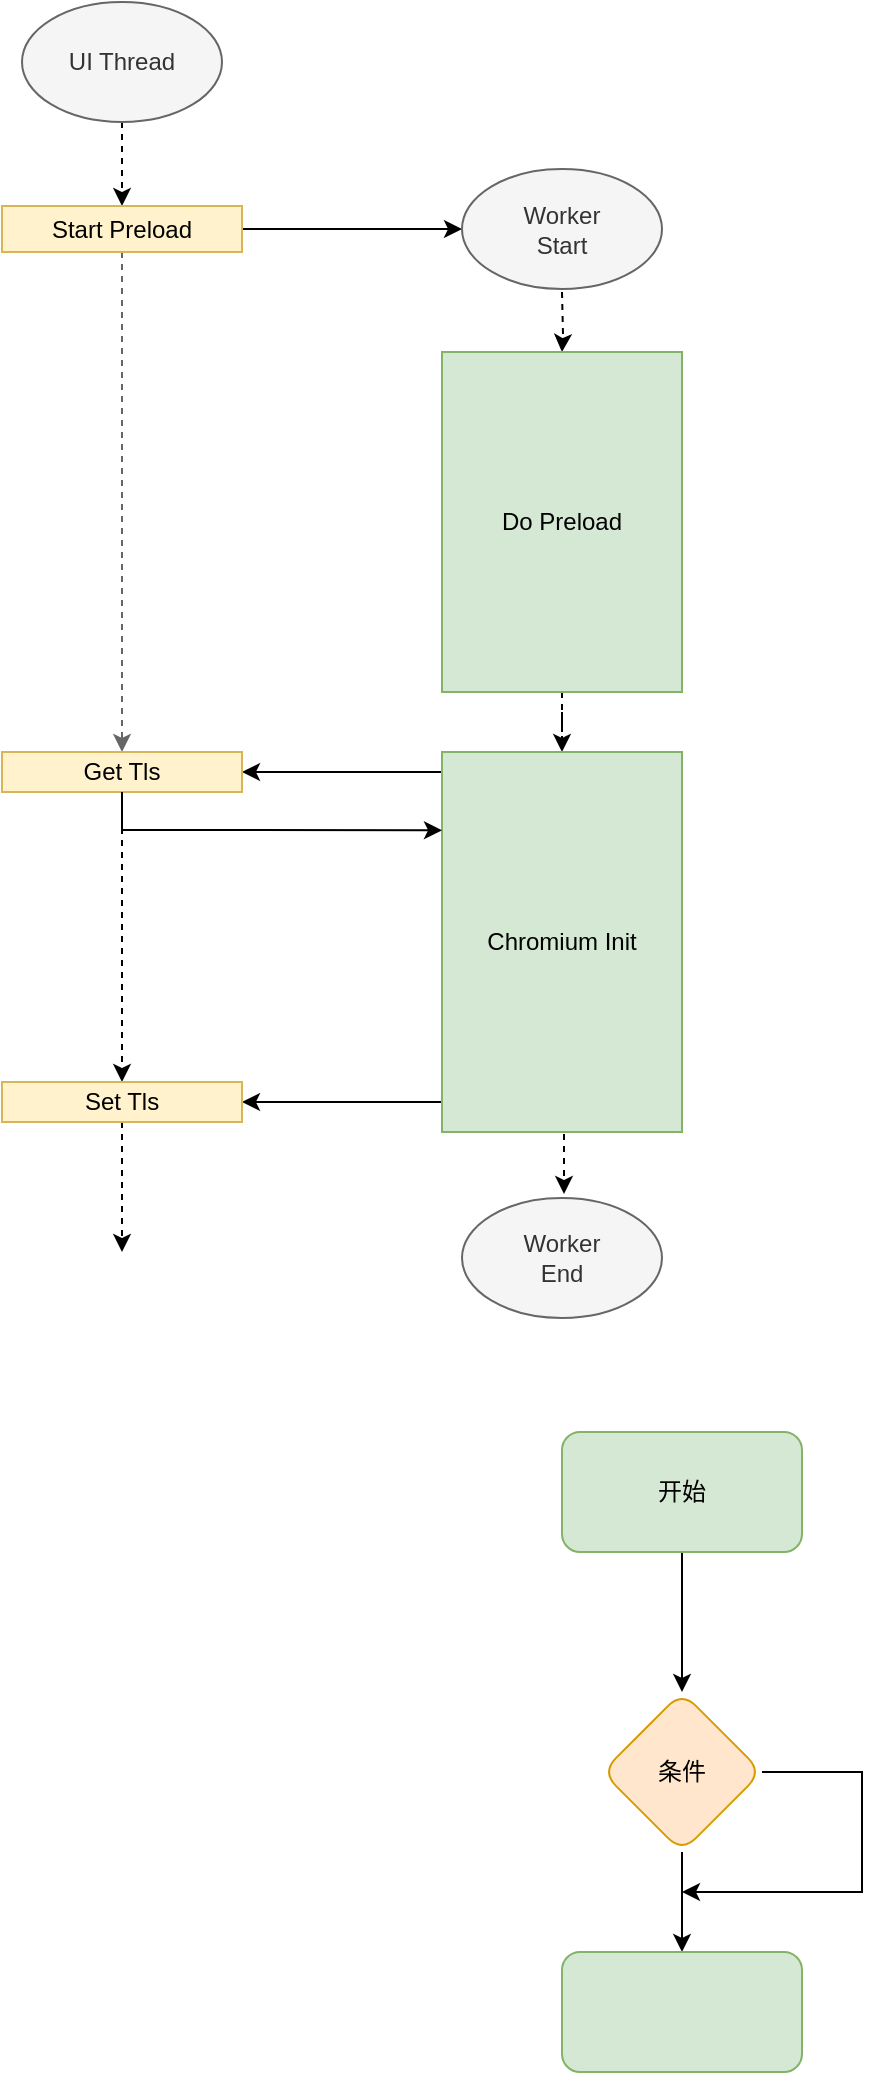 <mxfile version="15.8.3" type="github">
  <diagram id="G-DcLaTEtYUUgJkHiJaH" name="Page-1">
    <mxGraphModel dx="1486" dy="956" grid="1" gridSize="10" guides="1" tooltips="1" connect="1" arrows="1" fold="1" page="1" pageScale="1" pageWidth="827" pageHeight="1169" math="0" shadow="0">
      <root>
        <mxCell id="0" />
        <mxCell id="1" parent="0" />
        <mxCell id="NriwxtWmSjk2RqYd92z--25" value="" style="edgeStyle=orthogonalEdgeStyle;rounded=0;orthogonalLoop=1;jettySize=auto;html=1;" parent="1" source="NriwxtWmSjk2RqYd92z--23" target="NriwxtWmSjk2RqYd92z--24" edge="1">
          <mxGeometry relative="1" as="geometry" />
        </mxCell>
        <mxCell id="NriwxtWmSjk2RqYd92z--23" value="开始" style="rounded=1;whiteSpace=wrap;html=1;fillColor=#d5e8d4;strokeColor=#82b366;" parent="1" vertex="1">
          <mxGeometry x="330" y="820" width="120" height="60" as="geometry" />
        </mxCell>
        <mxCell id="NriwxtWmSjk2RqYd92z--27" value="" style="edgeStyle=orthogonalEdgeStyle;rounded=0;orthogonalLoop=1;jettySize=auto;html=1;" parent="1" source="NriwxtWmSjk2RqYd92z--24" target="NriwxtWmSjk2RqYd92z--26" edge="1">
          <mxGeometry relative="1" as="geometry" />
        </mxCell>
        <mxCell id="NriwxtWmSjk2RqYd92z--24" value="条件" style="rhombus;whiteSpace=wrap;html=1;rounded=1;fillColor=#ffe6cc;strokeColor=#d79b00;" parent="1" vertex="1">
          <mxGeometry x="350" y="950" width="80" height="80" as="geometry" />
        </mxCell>
        <mxCell id="NriwxtWmSjk2RqYd92z--26" value="" style="rounded=1;whiteSpace=wrap;html=1;fillColor=#d5e8d4;strokeColor=#82b366;" parent="1" vertex="1">
          <mxGeometry x="330" y="1080" width="120" height="60" as="geometry" />
        </mxCell>
        <mxCell id="NriwxtWmSjk2RqYd92z--28" value="" style="endArrow=classic;html=1;rounded=0;" parent="1" edge="1">
          <mxGeometry width="50" height="50" relative="1" as="geometry">
            <mxPoint x="430" y="990" as="sourcePoint" />
            <mxPoint x="390" y="1050" as="targetPoint" />
            <Array as="points">
              <mxPoint x="480" y="990" />
              <mxPoint x="480" y="1050" />
            </Array>
          </mxGeometry>
        </mxCell>
        <mxCell id="NriwxtWmSjk2RqYd92z--39" value="" style="edgeStyle=orthogonalEdgeStyle;rounded=0;orthogonalLoop=1;jettySize=auto;html=1;fillColor=#f5f5f5;strokeColor=#666666;dashed=1;startArrow=none;entryX=0.5;entryY=0;entryDx=0;entryDy=0;" parent="1" source="NriwxtWmSjk2RqYd92z--38" target="NriwxtWmSjk2RqYd92z--45" edge="1">
          <mxGeometry relative="1" as="geometry">
            <mxPoint x="110" y="250" as="sourcePoint" />
            <mxPoint x="110" y="300" as="targetPoint" />
          </mxGeometry>
        </mxCell>
        <mxCell id="NriwxtWmSjk2RqYd92z--41" value="" style="edgeStyle=orthogonalEdgeStyle;rounded=0;orthogonalLoop=1;jettySize=auto;html=1;dashed=1;" parent="1" target="NriwxtWmSjk2RqYd92z--40" edge="1">
          <mxGeometry relative="1" as="geometry">
            <mxPoint x="330" y="250" as="sourcePoint" />
          </mxGeometry>
        </mxCell>
        <mxCell id="NriwxtWmSjk2RqYd92z--51" style="edgeStyle=orthogonalEdgeStyle;rounded=0;orthogonalLoop=1;jettySize=auto;html=1;entryX=0.5;entryY=0;entryDx=0;entryDy=0;dashed=1;" parent="1" source="NriwxtWmSjk2RqYd92z--40" target="NriwxtWmSjk2RqYd92z--42" edge="1">
          <mxGeometry relative="1" as="geometry" />
        </mxCell>
        <mxCell id="NriwxtWmSjk2RqYd92z--40" value="Do Preload" style="whiteSpace=wrap;html=1;strokeColor=#82b366;fillColor=#d5e8d4;" parent="1" vertex="1">
          <mxGeometry x="270" y="280" width="120" height="170" as="geometry" />
        </mxCell>
        <mxCell id="NriwxtWmSjk2RqYd92z--50" style="edgeStyle=orthogonalEdgeStyle;rounded=0;orthogonalLoop=1;jettySize=auto;html=1;exitX=0;exitY=0.5;exitDx=0;exitDy=0;entryX=1;entryY=0.5;entryDx=0;entryDy=0;" parent="1" source="NriwxtWmSjk2RqYd92z--42" target="NriwxtWmSjk2RqYd92z--45" edge="1">
          <mxGeometry relative="1" as="geometry">
            <mxPoint x="200" y="560" as="targetPoint" />
            <Array as="points">
              <mxPoint x="270" y="490" />
            </Array>
          </mxGeometry>
        </mxCell>
        <mxCell id="NriwxtWmSjk2RqYd92z--55" style="edgeStyle=orthogonalEdgeStyle;rounded=0;orthogonalLoop=1;jettySize=auto;html=1;entryX=1;entryY=0.5;entryDx=0;entryDy=0;" parent="1" target="NriwxtWmSjk2RqYd92z--52" edge="1">
          <mxGeometry relative="1" as="geometry">
            <mxPoint x="210" y="587" as="targetPoint" />
            <Array as="points">
              <mxPoint x="240" y="655" />
              <mxPoint x="240" y="655" />
            </Array>
            <mxPoint x="270" y="655" as="sourcePoint" />
          </mxGeometry>
        </mxCell>
        <mxCell id="3SiNrMNRT5T9v97Z1VhM-10" value="" style="edgeStyle=orthogonalEdgeStyle;rounded=0;orthogonalLoop=1;jettySize=auto;html=1;dashed=1;" edge="1" parent="1">
          <mxGeometry relative="1" as="geometry">
            <mxPoint x="331" y="671" as="sourcePoint" />
            <mxPoint x="331" y="701" as="targetPoint" />
          </mxGeometry>
        </mxCell>
        <mxCell id="NriwxtWmSjk2RqYd92z--42" value="Chromium Init" style="whiteSpace=wrap;html=1;strokeColor=#82b366;fillColor=#d5e8d4;" parent="1" vertex="1">
          <mxGeometry x="270" y="480" width="120" height="190" as="geometry" />
        </mxCell>
        <mxCell id="NriwxtWmSjk2RqYd92z--57" style="edgeStyle=orthogonalEdgeStyle;rounded=0;orthogonalLoop=1;jettySize=auto;html=1;entryX=0.5;entryY=0;entryDx=0;entryDy=0;dashed=1;" parent="1" source="NriwxtWmSjk2RqYd92z--45" target="NriwxtWmSjk2RqYd92z--52" edge="1">
          <mxGeometry relative="1" as="geometry" />
        </mxCell>
        <mxCell id="NriwxtWmSjk2RqYd92z--45" value="Get Tls" style="rounded=0;whiteSpace=wrap;html=1;fillColor=#fff2cc;strokeColor=#d6b656;" parent="1" vertex="1">
          <mxGeometry x="50" y="480" width="120" height="20" as="geometry" />
        </mxCell>
        <mxCell id="NriwxtWmSjk2RqYd92z--48" value="" style="endArrow=classic;html=1;rounded=0;exitX=0.5;exitY=1;exitDx=0;exitDy=0;entryX=0;entryY=0.206;entryDx=0;entryDy=0;entryPerimeter=0;" parent="1" source="NriwxtWmSjk2RqYd92z--45" target="NriwxtWmSjk2RqYd92z--42" edge="1">
          <mxGeometry width="50" height="50" relative="1" as="geometry">
            <mxPoint x="90" y="560" as="sourcePoint" />
            <mxPoint x="210" y="513" as="targetPoint" />
            <Array as="points">
              <mxPoint x="110" y="519" />
            </Array>
          </mxGeometry>
        </mxCell>
        <mxCell id="NriwxtWmSjk2RqYd92z--58" style="edgeStyle=orthogonalEdgeStyle;rounded=0;orthogonalLoop=1;jettySize=auto;html=1;dashed=1;" parent="1" source="NriwxtWmSjk2RqYd92z--52" edge="1">
          <mxGeometry relative="1" as="geometry">
            <mxPoint x="110" y="730" as="targetPoint" />
          </mxGeometry>
        </mxCell>
        <mxCell id="NriwxtWmSjk2RqYd92z--52" value="Set Tls" style="rounded=0;whiteSpace=wrap;html=1;fillColor=#fff2cc;strokeColor=#d6b656;" parent="1" vertex="1">
          <mxGeometry x="50" y="645" width="120" height="20" as="geometry" />
        </mxCell>
        <mxCell id="3SiNrMNRT5T9v97Z1VhM-7" style="edgeStyle=orthogonalEdgeStyle;rounded=0;orthogonalLoop=1;jettySize=auto;html=1;exitX=0.5;exitY=1;exitDx=0;exitDy=0;entryX=0.5;entryY=0;entryDx=0;entryDy=0;dashed=1;" edge="1" parent="1" source="3SiNrMNRT5T9v97Z1VhM-2" target="NriwxtWmSjk2RqYd92z--38">
          <mxGeometry relative="1" as="geometry" />
        </mxCell>
        <mxCell id="3SiNrMNRT5T9v97Z1VhM-2" value="UI Thread" style="ellipse;whiteSpace=wrap;html=1;fillColor=#f5f5f5;fontColor=#333333;strokeColor=#666666;" vertex="1" parent="1">
          <mxGeometry x="60" y="105" width="100" height="60" as="geometry" />
        </mxCell>
        <mxCell id="3SiNrMNRT5T9v97Z1VhM-6" style="edgeStyle=orthogonalEdgeStyle;rounded=0;orthogonalLoop=1;jettySize=auto;html=1;entryX=0;entryY=0.5;entryDx=0;entryDy=0;" edge="1" parent="1" source="NriwxtWmSjk2RqYd92z--38" target="3SiNrMNRT5T9v97Z1VhM-5">
          <mxGeometry relative="1" as="geometry" />
        </mxCell>
        <mxCell id="NriwxtWmSjk2RqYd92z--38" value="Start Preload" style="whiteSpace=wrap;html=1;fillColor=#fff2cc;strokeColor=#d6b656;" parent="1" vertex="1">
          <mxGeometry x="50" y="207" width="120" height="23" as="geometry" />
        </mxCell>
        <mxCell id="3SiNrMNRT5T9v97Z1VhM-5" value="Worker&lt;br&gt;Start" style="ellipse;whiteSpace=wrap;html=1;fillColor=#f5f5f5;fontColor=#333333;strokeColor=#666666;" vertex="1" parent="1">
          <mxGeometry x="280" y="188.5" width="100" height="60" as="geometry" />
        </mxCell>
        <mxCell id="3SiNrMNRT5T9v97Z1VhM-11" value="Worker&lt;br&gt;End" style="ellipse;whiteSpace=wrap;html=1;fillColor=#f5f5f5;fontColor=#333333;strokeColor=#666666;" vertex="1" parent="1">
          <mxGeometry x="280" y="703" width="100" height="60" as="geometry" />
        </mxCell>
      </root>
    </mxGraphModel>
  </diagram>
</mxfile>
